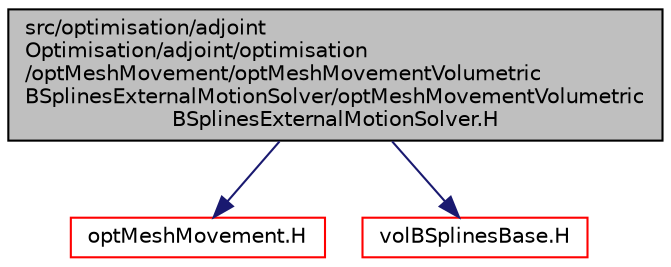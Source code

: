 digraph "src/optimisation/adjointOptimisation/adjoint/optimisation/optMeshMovement/optMeshMovementVolumetricBSplinesExternalMotionSolver/optMeshMovementVolumetricBSplinesExternalMotionSolver.H"
{
  bgcolor="transparent";
  edge [fontname="Helvetica",fontsize="10",labelfontname="Helvetica",labelfontsize="10"];
  node [fontname="Helvetica",fontsize="10",shape=record];
  Node1 [label="src/optimisation/adjoint\lOptimisation/adjoint/optimisation\l/optMeshMovement/optMeshMovementVolumetric\lBSplinesExternalMotionSolver/optMeshMovementVolumetric\lBSplinesExternalMotionSolver.H",height=0.2,width=0.4,color="black", fillcolor="grey75", style="filled" fontcolor="black"];
  Node1 -> Node2 [color="midnightblue",fontsize="10",style="solid",fontname="Helvetica"];
  Node2 [label="optMeshMovement.H",height=0.2,width=0.4,color="red",URL="$optMeshMovement_8H.html"];
  Node1 -> Node3 [color="midnightblue",fontsize="10",style="solid",fontname="Helvetica"];
  Node3 [label="volBSplinesBase.H",height=0.2,width=0.4,color="red",URL="$volBSplinesBase_8H.html"];
}
